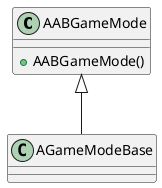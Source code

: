 @startuml

class AABGameMode {
    + AABGameMode()
}

class AGameModeBase {
}

AABGameMode <|-- AGameModeBase

@enduml
